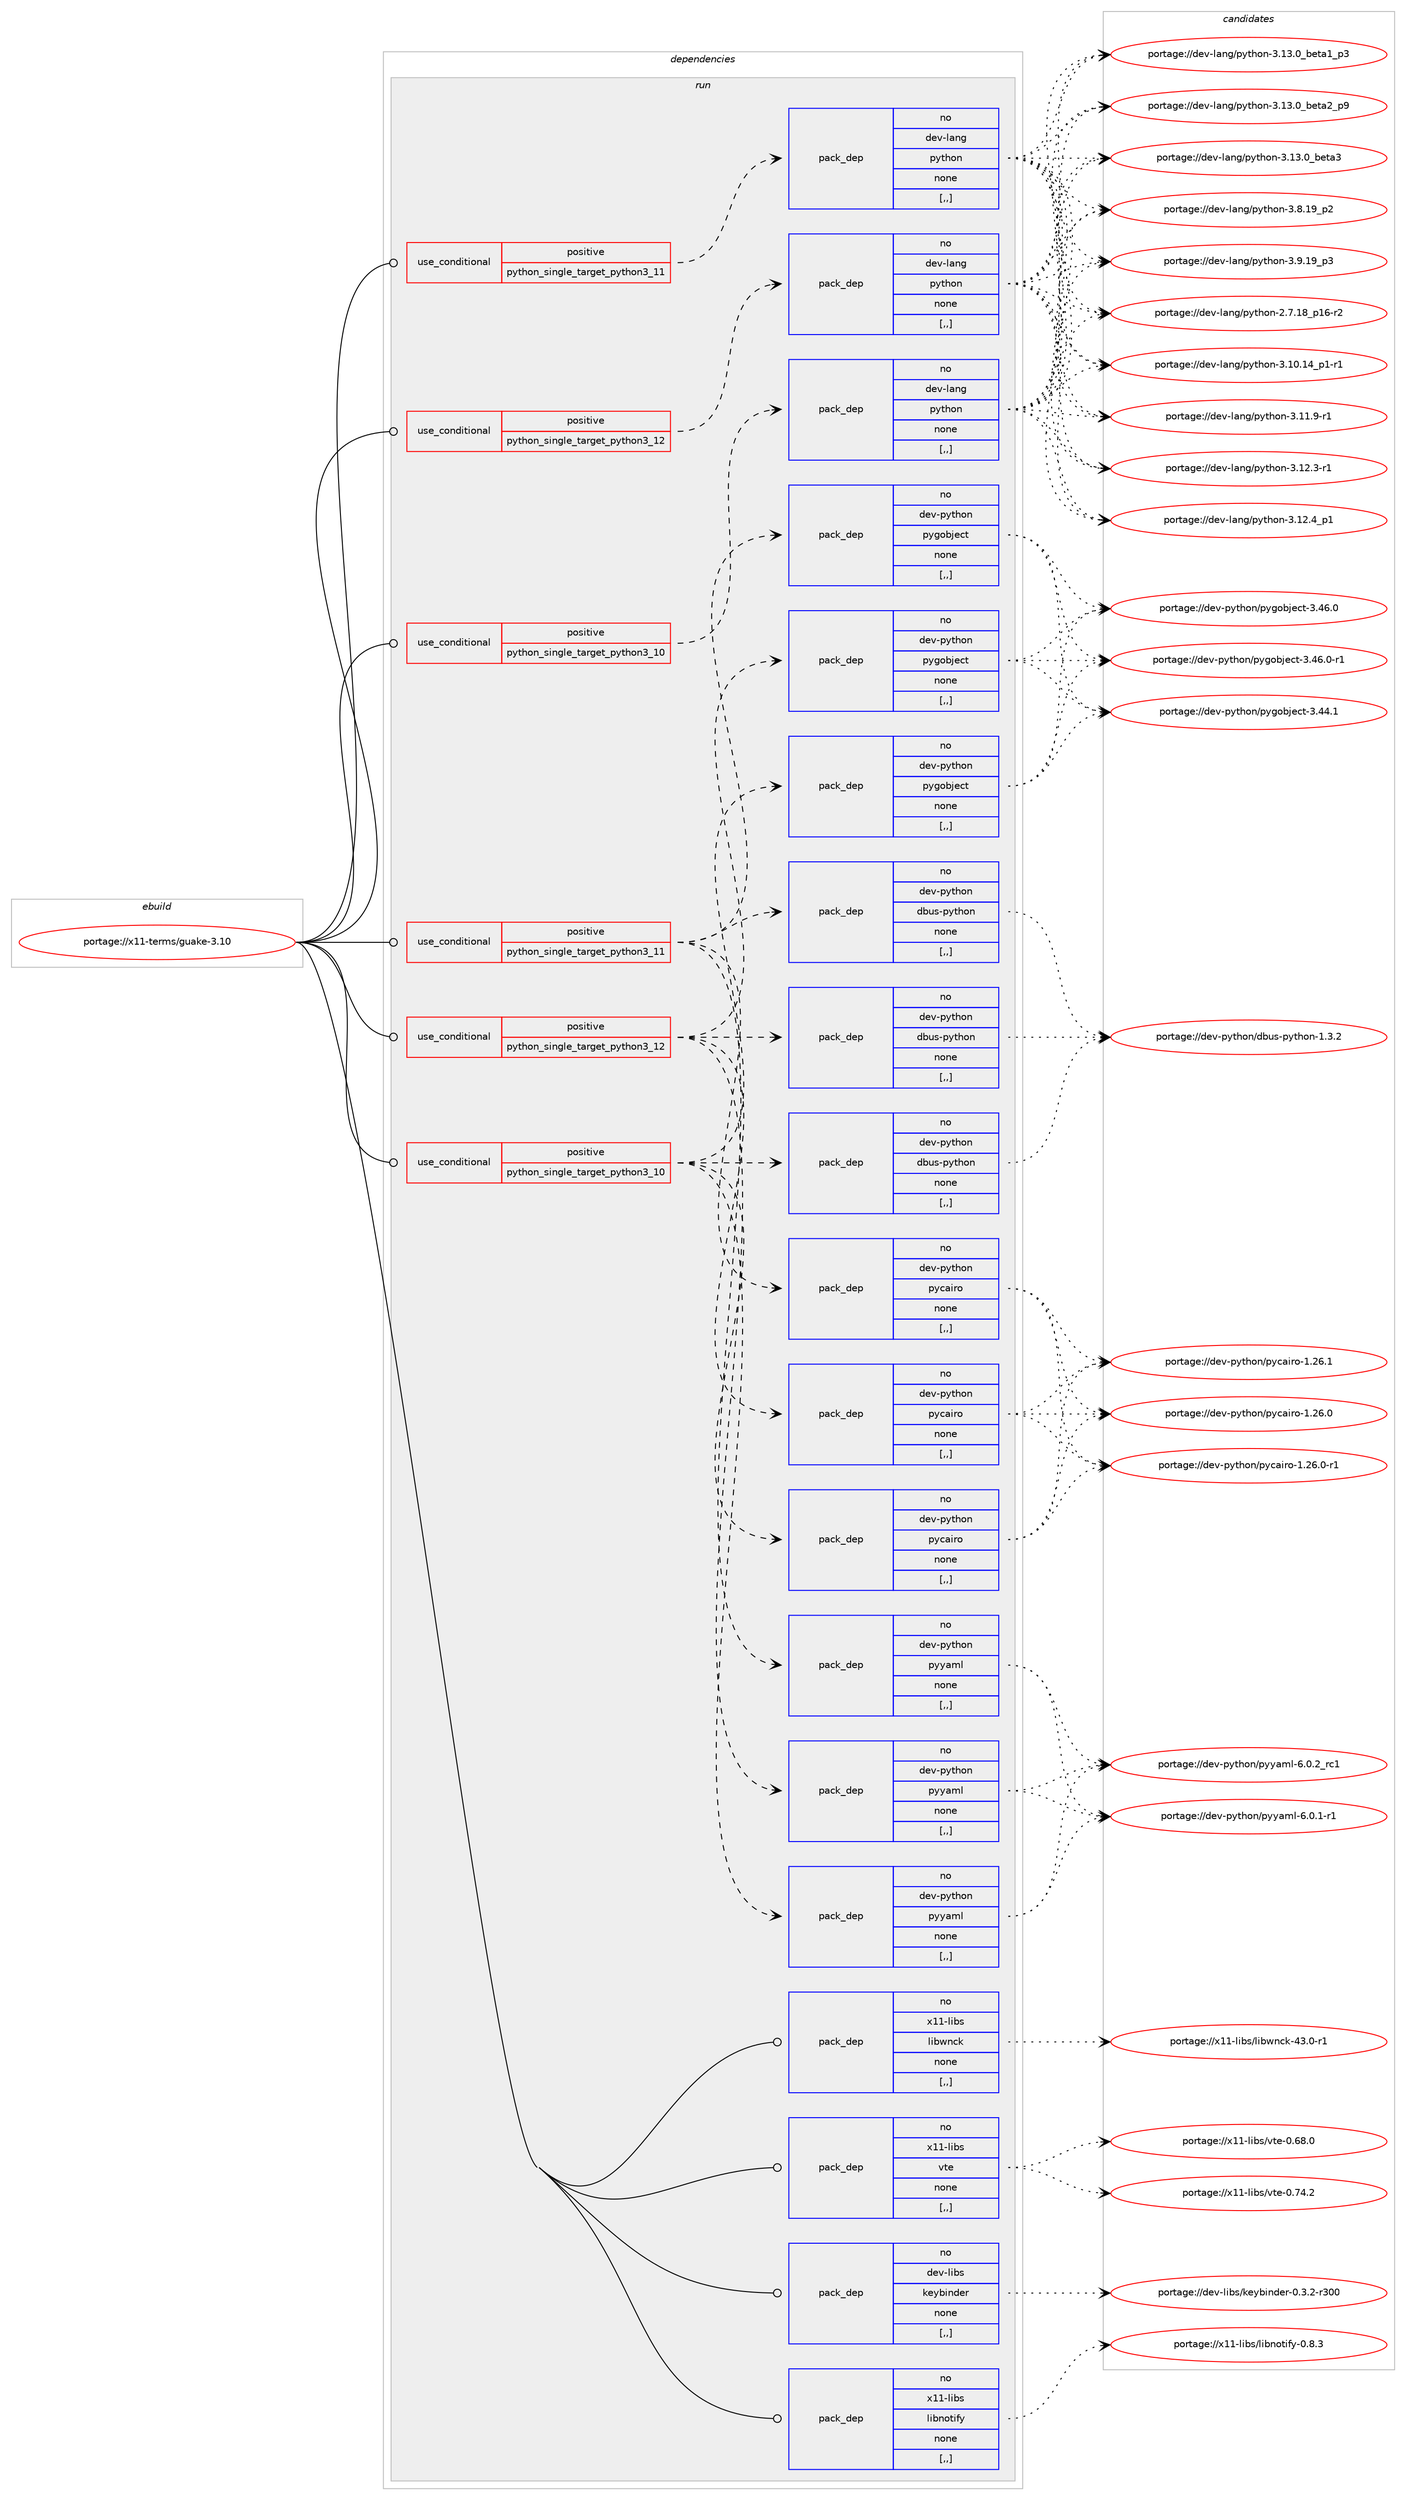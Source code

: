 digraph prolog {

# *************
# Graph options
# *************

newrank=true;
concentrate=true;
compound=true;
graph [rankdir=LR,fontname=Helvetica,fontsize=10,ranksep=1.5];#, ranksep=2.5, nodesep=0.2];
edge  [arrowhead=vee];
node  [fontname=Helvetica,fontsize=10];

# **********
# The ebuild
# **********

subgraph cluster_leftcol {
color=gray;
rank=same;
label=<<i>ebuild</i>>;
id [label="portage://x11-terms/guake-3.10", color=red, width=4, href="../x11-terms/guake-3.10.svg"];
}

# ****************
# The dependencies
# ****************

subgraph cluster_midcol {
color=gray;
label=<<i>dependencies</i>>;
subgraph cluster_compile {
fillcolor="#eeeeee";
style=filled;
label=<<i>compile</i>>;
}
subgraph cluster_compileandrun {
fillcolor="#eeeeee";
style=filled;
label=<<i>compile and run</i>>;
}
subgraph cluster_run {
fillcolor="#eeeeee";
style=filled;
label=<<i>run</i>>;
subgraph cond120236 {
dependency456638 [label=<<TABLE BORDER="0" CELLBORDER="1" CELLSPACING="0" CELLPADDING="4"><TR><TD ROWSPAN="3" CELLPADDING="10">use_conditional</TD></TR><TR><TD>positive</TD></TR><TR><TD>python_single_target_python3_10</TD></TR></TABLE>>, shape=none, color=red];
subgraph pack333064 {
dependency456639 [label=<<TABLE BORDER="0" CELLBORDER="1" CELLSPACING="0" CELLPADDING="4" WIDTH="220"><TR><TD ROWSPAN="6" CELLPADDING="30">pack_dep</TD></TR><TR><TD WIDTH="110">no</TD></TR><TR><TD>dev-lang</TD></TR><TR><TD>python</TD></TR><TR><TD>none</TD></TR><TR><TD>[,,]</TD></TR></TABLE>>, shape=none, color=blue];
}
dependency456638:e -> dependency456639:w [weight=20,style="dashed",arrowhead="vee"];
}
id:e -> dependency456638:w [weight=20,style="solid",arrowhead="odot"];
subgraph cond120237 {
dependency456640 [label=<<TABLE BORDER="0" CELLBORDER="1" CELLSPACING="0" CELLPADDING="4"><TR><TD ROWSPAN="3" CELLPADDING="10">use_conditional</TD></TR><TR><TD>positive</TD></TR><TR><TD>python_single_target_python3_10</TD></TR></TABLE>>, shape=none, color=red];
subgraph pack333065 {
dependency456641 [label=<<TABLE BORDER="0" CELLBORDER="1" CELLSPACING="0" CELLPADDING="4" WIDTH="220"><TR><TD ROWSPAN="6" CELLPADDING="30">pack_dep</TD></TR><TR><TD WIDTH="110">no</TD></TR><TR><TD>dev-python</TD></TR><TR><TD>dbus-python</TD></TR><TR><TD>none</TD></TR><TR><TD>[,,]</TD></TR></TABLE>>, shape=none, color=blue];
}
dependency456640:e -> dependency456641:w [weight=20,style="dashed",arrowhead="vee"];
subgraph pack333066 {
dependency456642 [label=<<TABLE BORDER="0" CELLBORDER="1" CELLSPACING="0" CELLPADDING="4" WIDTH="220"><TR><TD ROWSPAN="6" CELLPADDING="30">pack_dep</TD></TR><TR><TD WIDTH="110">no</TD></TR><TR><TD>dev-python</TD></TR><TR><TD>pycairo</TD></TR><TR><TD>none</TD></TR><TR><TD>[,,]</TD></TR></TABLE>>, shape=none, color=blue];
}
dependency456640:e -> dependency456642:w [weight=20,style="dashed",arrowhead="vee"];
subgraph pack333067 {
dependency456643 [label=<<TABLE BORDER="0" CELLBORDER="1" CELLSPACING="0" CELLPADDING="4" WIDTH="220"><TR><TD ROWSPAN="6" CELLPADDING="30">pack_dep</TD></TR><TR><TD WIDTH="110">no</TD></TR><TR><TD>dev-python</TD></TR><TR><TD>pygobject</TD></TR><TR><TD>none</TD></TR><TR><TD>[,,]</TD></TR></TABLE>>, shape=none, color=blue];
}
dependency456640:e -> dependency456643:w [weight=20,style="dashed",arrowhead="vee"];
subgraph pack333068 {
dependency456644 [label=<<TABLE BORDER="0" CELLBORDER="1" CELLSPACING="0" CELLPADDING="4" WIDTH="220"><TR><TD ROWSPAN="6" CELLPADDING="30">pack_dep</TD></TR><TR><TD WIDTH="110">no</TD></TR><TR><TD>dev-python</TD></TR><TR><TD>pyyaml</TD></TR><TR><TD>none</TD></TR><TR><TD>[,,]</TD></TR></TABLE>>, shape=none, color=blue];
}
dependency456640:e -> dependency456644:w [weight=20,style="dashed",arrowhead="vee"];
}
id:e -> dependency456640:w [weight=20,style="solid",arrowhead="odot"];
subgraph cond120238 {
dependency456645 [label=<<TABLE BORDER="0" CELLBORDER="1" CELLSPACING="0" CELLPADDING="4"><TR><TD ROWSPAN="3" CELLPADDING="10">use_conditional</TD></TR><TR><TD>positive</TD></TR><TR><TD>python_single_target_python3_11</TD></TR></TABLE>>, shape=none, color=red];
subgraph pack333069 {
dependency456646 [label=<<TABLE BORDER="0" CELLBORDER="1" CELLSPACING="0" CELLPADDING="4" WIDTH="220"><TR><TD ROWSPAN="6" CELLPADDING="30">pack_dep</TD></TR><TR><TD WIDTH="110">no</TD></TR><TR><TD>dev-lang</TD></TR><TR><TD>python</TD></TR><TR><TD>none</TD></TR><TR><TD>[,,]</TD></TR></TABLE>>, shape=none, color=blue];
}
dependency456645:e -> dependency456646:w [weight=20,style="dashed",arrowhead="vee"];
}
id:e -> dependency456645:w [weight=20,style="solid",arrowhead="odot"];
subgraph cond120239 {
dependency456647 [label=<<TABLE BORDER="0" CELLBORDER="1" CELLSPACING="0" CELLPADDING="4"><TR><TD ROWSPAN="3" CELLPADDING="10">use_conditional</TD></TR><TR><TD>positive</TD></TR><TR><TD>python_single_target_python3_11</TD></TR></TABLE>>, shape=none, color=red];
subgraph pack333070 {
dependency456648 [label=<<TABLE BORDER="0" CELLBORDER="1" CELLSPACING="0" CELLPADDING="4" WIDTH="220"><TR><TD ROWSPAN="6" CELLPADDING="30">pack_dep</TD></TR><TR><TD WIDTH="110">no</TD></TR><TR><TD>dev-python</TD></TR><TR><TD>dbus-python</TD></TR><TR><TD>none</TD></TR><TR><TD>[,,]</TD></TR></TABLE>>, shape=none, color=blue];
}
dependency456647:e -> dependency456648:w [weight=20,style="dashed",arrowhead="vee"];
subgraph pack333071 {
dependency456649 [label=<<TABLE BORDER="0" CELLBORDER="1" CELLSPACING="0" CELLPADDING="4" WIDTH="220"><TR><TD ROWSPAN="6" CELLPADDING="30">pack_dep</TD></TR><TR><TD WIDTH="110">no</TD></TR><TR><TD>dev-python</TD></TR><TR><TD>pycairo</TD></TR><TR><TD>none</TD></TR><TR><TD>[,,]</TD></TR></TABLE>>, shape=none, color=blue];
}
dependency456647:e -> dependency456649:w [weight=20,style="dashed",arrowhead="vee"];
subgraph pack333072 {
dependency456650 [label=<<TABLE BORDER="0" CELLBORDER="1" CELLSPACING="0" CELLPADDING="4" WIDTH="220"><TR><TD ROWSPAN="6" CELLPADDING="30">pack_dep</TD></TR><TR><TD WIDTH="110">no</TD></TR><TR><TD>dev-python</TD></TR><TR><TD>pygobject</TD></TR><TR><TD>none</TD></TR><TR><TD>[,,]</TD></TR></TABLE>>, shape=none, color=blue];
}
dependency456647:e -> dependency456650:w [weight=20,style="dashed",arrowhead="vee"];
subgraph pack333073 {
dependency456651 [label=<<TABLE BORDER="0" CELLBORDER="1" CELLSPACING="0" CELLPADDING="4" WIDTH="220"><TR><TD ROWSPAN="6" CELLPADDING="30">pack_dep</TD></TR><TR><TD WIDTH="110">no</TD></TR><TR><TD>dev-python</TD></TR><TR><TD>pyyaml</TD></TR><TR><TD>none</TD></TR><TR><TD>[,,]</TD></TR></TABLE>>, shape=none, color=blue];
}
dependency456647:e -> dependency456651:w [weight=20,style="dashed",arrowhead="vee"];
}
id:e -> dependency456647:w [weight=20,style="solid",arrowhead="odot"];
subgraph cond120240 {
dependency456652 [label=<<TABLE BORDER="0" CELLBORDER="1" CELLSPACING="0" CELLPADDING="4"><TR><TD ROWSPAN="3" CELLPADDING="10">use_conditional</TD></TR><TR><TD>positive</TD></TR><TR><TD>python_single_target_python3_12</TD></TR></TABLE>>, shape=none, color=red];
subgraph pack333074 {
dependency456653 [label=<<TABLE BORDER="0" CELLBORDER="1" CELLSPACING="0" CELLPADDING="4" WIDTH="220"><TR><TD ROWSPAN="6" CELLPADDING="30">pack_dep</TD></TR><TR><TD WIDTH="110">no</TD></TR><TR><TD>dev-lang</TD></TR><TR><TD>python</TD></TR><TR><TD>none</TD></TR><TR><TD>[,,]</TD></TR></TABLE>>, shape=none, color=blue];
}
dependency456652:e -> dependency456653:w [weight=20,style="dashed",arrowhead="vee"];
}
id:e -> dependency456652:w [weight=20,style="solid",arrowhead="odot"];
subgraph cond120241 {
dependency456654 [label=<<TABLE BORDER="0" CELLBORDER="1" CELLSPACING="0" CELLPADDING="4"><TR><TD ROWSPAN="3" CELLPADDING="10">use_conditional</TD></TR><TR><TD>positive</TD></TR><TR><TD>python_single_target_python3_12</TD></TR></TABLE>>, shape=none, color=red];
subgraph pack333075 {
dependency456655 [label=<<TABLE BORDER="0" CELLBORDER="1" CELLSPACING="0" CELLPADDING="4" WIDTH="220"><TR><TD ROWSPAN="6" CELLPADDING="30">pack_dep</TD></TR><TR><TD WIDTH="110">no</TD></TR><TR><TD>dev-python</TD></TR><TR><TD>dbus-python</TD></TR><TR><TD>none</TD></TR><TR><TD>[,,]</TD></TR></TABLE>>, shape=none, color=blue];
}
dependency456654:e -> dependency456655:w [weight=20,style="dashed",arrowhead="vee"];
subgraph pack333076 {
dependency456656 [label=<<TABLE BORDER="0" CELLBORDER="1" CELLSPACING="0" CELLPADDING="4" WIDTH="220"><TR><TD ROWSPAN="6" CELLPADDING="30">pack_dep</TD></TR><TR><TD WIDTH="110">no</TD></TR><TR><TD>dev-python</TD></TR><TR><TD>pycairo</TD></TR><TR><TD>none</TD></TR><TR><TD>[,,]</TD></TR></TABLE>>, shape=none, color=blue];
}
dependency456654:e -> dependency456656:w [weight=20,style="dashed",arrowhead="vee"];
subgraph pack333077 {
dependency456657 [label=<<TABLE BORDER="0" CELLBORDER="1" CELLSPACING="0" CELLPADDING="4" WIDTH="220"><TR><TD ROWSPAN="6" CELLPADDING="30">pack_dep</TD></TR><TR><TD WIDTH="110">no</TD></TR><TR><TD>dev-python</TD></TR><TR><TD>pygobject</TD></TR><TR><TD>none</TD></TR><TR><TD>[,,]</TD></TR></TABLE>>, shape=none, color=blue];
}
dependency456654:e -> dependency456657:w [weight=20,style="dashed",arrowhead="vee"];
subgraph pack333078 {
dependency456658 [label=<<TABLE BORDER="0" CELLBORDER="1" CELLSPACING="0" CELLPADDING="4" WIDTH="220"><TR><TD ROWSPAN="6" CELLPADDING="30">pack_dep</TD></TR><TR><TD WIDTH="110">no</TD></TR><TR><TD>dev-python</TD></TR><TR><TD>pyyaml</TD></TR><TR><TD>none</TD></TR><TR><TD>[,,]</TD></TR></TABLE>>, shape=none, color=blue];
}
dependency456654:e -> dependency456658:w [weight=20,style="dashed",arrowhead="vee"];
}
id:e -> dependency456654:w [weight=20,style="solid",arrowhead="odot"];
subgraph pack333079 {
dependency456659 [label=<<TABLE BORDER="0" CELLBORDER="1" CELLSPACING="0" CELLPADDING="4" WIDTH="220"><TR><TD ROWSPAN="6" CELLPADDING="30">pack_dep</TD></TR><TR><TD WIDTH="110">no</TD></TR><TR><TD>dev-libs</TD></TR><TR><TD>keybinder</TD></TR><TR><TD>none</TD></TR><TR><TD>[,,]</TD></TR></TABLE>>, shape=none, color=blue];
}
id:e -> dependency456659:w [weight=20,style="solid",arrowhead="odot"];
subgraph pack333080 {
dependency456660 [label=<<TABLE BORDER="0" CELLBORDER="1" CELLSPACING="0" CELLPADDING="4" WIDTH="220"><TR><TD ROWSPAN="6" CELLPADDING="30">pack_dep</TD></TR><TR><TD WIDTH="110">no</TD></TR><TR><TD>x11-libs</TD></TR><TR><TD>libnotify</TD></TR><TR><TD>none</TD></TR><TR><TD>[,,]</TD></TR></TABLE>>, shape=none, color=blue];
}
id:e -> dependency456660:w [weight=20,style="solid",arrowhead="odot"];
subgraph pack333081 {
dependency456661 [label=<<TABLE BORDER="0" CELLBORDER="1" CELLSPACING="0" CELLPADDING="4" WIDTH="220"><TR><TD ROWSPAN="6" CELLPADDING="30">pack_dep</TD></TR><TR><TD WIDTH="110">no</TD></TR><TR><TD>x11-libs</TD></TR><TR><TD>libwnck</TD></TR><TR><TD>none</TD></TR><TR><TD>[,,]</TD></TR></TABLE>>, shape=none, color=blue];
}
id:e -> dependency456661:w [weight=20,style="solid",arrowhead="odot"];
subgraph pack333082 {
dependency456662 [label=<<TABLE BORDER="0" CELLBORDER="1" CELLSPACING="0" CELLPADDING="4" WIDTH="220"><TR><TD ROWSPAN="6" CELLPADDING="30">pack_dep</TD></TR><TR><TD WIDTH="110">no</TD></TR><TR><TD>x11-libs</TD></TR><TR><TD>vte</TD></TR><TR><TD>none</TD></TR><TR><TD>[,,]</TD></TR></TABLE>>, shape=none, color=blue];
}
id:e -> dependency456662:w [weight=20,style="solid",arrowhead="odot"];
}
}

# **************
# The candidates
# **************

subgraph cluster_choices {
rank=same;
color=gray;
label=<<i>candidates</i>>;

subgraph choice333064 {
color=black;
nodesep=1;
choice100101118451089711010347112121116104111110455046554649569511249544511450 [label="portage://dev-lang/python-2.7.18_p16-r2", color=red, width=4,href="../dev-lang/python-2.7.18_p16-r2.svg"];
choice100101118451089711010347112121116104111110455146494846495295112494511449 [label="portage://dev-lang/python-3.10.14_p1-r1", color=red, width=4,href="../dev-lang/python-3.10.14_p1-r1.svg"];
choice100101118451089711010347112121116104111110455146494946574511449 [label="portage://dev-lang/python-3.11.9-r1", color=red, width=4,href="../dev-lang/python-3.11.9-r1.svg"];
choice100101118451089711010347112121116104111110455146495046514511449 [label="portage://dev-lang/python-3.12.3-r1", color=red, width=4,href="../dev-lang/python-3.12.3-r1.svg"];
choice100101118451089711010347112121116104111110455146495046529511249 [label="portage://dev-lang/python-3.12.4_p1", color=red, width=4,href="../dev-lang/python-3.12.4_p1.svg"];
choice10010111845108971101034711212111610411111045514649514648959810111697499511251 [label="portage://dev-lang/python-3.13.0_beta1_p3", color=red, width=4,href="../dev-lang/python-3.13.0_beta1_p3.svg"];
choice10010111845108971101034711212111610411111045514649514648959810111697509511257 [label="portage://dev-lang/python-3.13.0_beta2_p9", color=red, width=4,href="../dev-lang/python-3.13.0_beta2_p9.svg"];
choice1001011184510897110103471121211161041111104551464951464895981011169751 [label="portage://dev-lang/python-3.13.0_beta3", color=red, width=4,href="../dev-lang/python-3.13.0_beta3.svg"];
choice100101118451089711010347112121116104111110455146564649579511250 [label="portage://dev-lang/python-3.8.19_p2", color=red, width=4,href="../dev-lang/python-3.8.19_p2.svg"];
choice100101118451089711010347112121116104111110455146574649579511251 [label="portage://dev-lang/python-3.9.19_p3", color=red, width=4,href="../dev-lang/python-3.9.19_p3.svg"];
dependency456639:e -> choice100101118451089711010347112121116104111110455046554649569511249544511450:w [style=dotted,weight="100"];
dependency456639:e -> choice100101118451089711010347112121116104111110455146494846495295112494511449:w [style=dotted,weight="100"];
dependency456639:e -> choice100101118451089711010347112121116104111110455146494946574511449:w [style=dotted,weight="100"];
dependency456639:e -> choice100101118451089711010347112121116104111110455146495046514511449:w [style=dotted,weight="100"];
dependency456639:e -> choice100101118451089711010347112121116104111110455146495046529511249:w [style=dotted,weight="100"];
dependency456639:e -> choice10010111845108971101034711212111610411111045514649514648959810111697499511251:w [style=dotted,weight="100"];
dependency456639:e -> choice10010111845108971101034711212111610411111045514649514648959810111697509511257:w [style=dotted,weight="100"];
dependency456639:e -> choice1001011184510897110103471121211161041111104551464951464895981011169751:w [style=dotted,weight="100"];
dependency456639:e -> choice100101118451089711010347112121116104111110455146564649579511250:w [style=dotted,weight="100"];
dependency456639:e -> choice100101118451089711010347112121116104111110455146574649579511251:w [style=dotted,weight="100"];
}
subgraph choice333065 {
color=black;
nodesep=1;
choice10010111845112121116104111110471009811711545112121116104111110454946514650 [label="portage://dev-python/dbus-python-1.3.2", color=red, width=4,href="../dev-python/dbus-python-1.3.2.svg"];
dependency456641:e -> choice10010111845112121116104111110471009811711545112121116104111110454946514650:w [style=dotted,weight="100"];
}
subgraph choice333066 {
color=black;
nodesep=1;
choice1001011184511212111610411111047112121999710511411145494650544648 [label="portage://dev-python/pycairo-1.26.0", color=red, width=4,href="../dev-python/pycairo-1.26.0.svg"];
choice10010111845112121116104111110471121219997105114111454946505446484511449 [label="portage://dev-python/pycairo-1.26.0-r1", color=red, width=4,href="../dev-python/pycairo-1.26.0-r1.svg"];
choice1001011184511212111610411111047112121999710511411145494650544649 [label="portage://dev-python/pycairo-1.26.1", color=red, width=4,href="../dev-python/pycairo-1.26.1.svg"];
dependency456642:e -> choice1001011184511212111610411111047112121999710511411145494650544648:w [style=dotted,weight="100"];
dependency456642:e -> choice10010111845112121116104111110471121219997105114111454946505446484511449:w [style=dotted,weight="100"];
dependency456642:e -> choice1001011184511212111610411111047112121999710511411145494650544649:w [style=dotted,weight="100"];
}
subgraph choice333067 {
color=black;
nodesep=1;
choice1001011184511212111610411111047112121103111981061019911645514652524649 [label="portage://dev-python/pygobject-3.44.1", color=red, width=4,href="../dev-python/pygobject-3.44.1.svg"];
choice1001011184511212111610411111047112121103111981061019911645514652544648 [label="portage://dev-python/pygobject-3.46.0", color=red, width=4,href="../dev-python/pygobject-3.46.0.svg"];
choice10010111845112121116104111110471121211031119810610199116455146525446484511449 [label="portage://dev-python/pygobject-3.46.0-r1", color=red, width=4,href="../dev-python/pygobject-3.46.0-r1.svg"];
dependency456643:e -> choice1001011184511212111610411111047112121103111981061019911645514652524649:w [style=dotted,weight="100"];
dependency456643:e -> choice1001011184511212111610411111047112121103111981061019911645514652544648:w [style=dotted,weight="100"];
dependency456643:e -> choice10010111845112121116104111110471121211031119810610199116455146525446484511449:w [style=dotted,weight="100"];
}
subgraph choice333068 {
color=black;
nodesep=1;
choice1001011184511212111610411111047112121121971091084554464846494511449 [label="portage://dev-python/pyyaml-6.0.1-r1", color=red, width=4,href="../dev-python/pyyaml-6.0.1-r1.svg"];
choice100101118451121211161041111104711212112197109108455446484650951149949 [label="portage://dev-python/pyyaml-6.0.2_rc1", color=red, width=4,href="../dev-python/pyyaml-6.0.2_rc1.svg"];
dependency456644:e -> choice1001011184511212111610411111047112121121971091084554464846494511449:w [style=dotted,weight="100"];
dependency456644:e -> choice100101118451121211161041111104711212112197109108455446484650951149949:w [style=dotted,weight="100"];
}
subgraph choice333069 {
color=black;
nodesep=1;
choice100101118451089711010347112121116104111110455046554649569511249544511450 [label="portage://dev-lang/python-2.7.18_p16-r2", color=red, width=4,href="../dev-lang/python-2.7.18_p16-r2.svg"];
choice100101118451089711010347112121116104111110455146494846495295112494511449 [label="portage://dev-lang/python-3.10.14_p1-r1", color=red, width=4,href="../dev-lang/python-3.10.14_p1-r1.svg"];
choice100101118451089711010347112121116104111110455146494946574511449 [label="portage://dev-lang/python-3.11.9-r1", color=red, width=4,href="../dev-lang/python-3.11.9-r1.svg"];
choice100101118451089711010347112121116104111110455146495046514511449 [label="portage://dev-lang/python-3.12.3-r1", color=red, width=4,href="../dev-lang/python-3.12.3-r1.svg"];
choice100101118451089711010347112121116104111110455146495046529511249 [label="portage://dev-lang/python-3.12.4_p1", color=red, width=4,href="../dev-lang/python-3.12.4_p1.svg"];
choice10010111845108971101034711212111610411111045514649514648959810111697499511251 [label="portage://dev-lang/python-3.13.0_beta1_p3", color=red, width=4,href="../dev-lang/python-3.13.0_beta1_p3.svg"];
choice10010111845108971101034711212111610411111045514649514648959810111697509511257 [label="portage://dev-lang/python-3.13.0_beta2_p9", color=red, width=4,href="../dev-lang/python-3.13.0_beta2_p9.svg"];
choice1001011184510897110103471121211161041111104551464951464895981011169751 [label="portage://dev-lang/python-3.13.0_beta3", color=red, width=4,href="../dev-lang/python-3.13.0_beta3.svg"];
choice100101118451089711010347112121116104111110455146564649579511250 [label="portage://dev-lang/python-3.8.19_p2", color=red, width=4,href="../dev-lang/python-3.8.19_p2.svg"];
choice100101118451089711010347112121116104111110455146574649579511251 [label="portage://dev-lang/python-3.9.19_p3", color=red, width=4,href="../dev-lang/python-3.9.19_p3.svg"];
dependency456646:e -> choice100101118451089711010347112121116104111110455046554649569511249544511450:w [style=dotted,weight="100"];
dependency456646:e -> choice100101118451089711010347112121116104111110455146494846495295112494511449:w [style=dotted,weight="100"];
dependency456646:e -> choice100101118451089711010347112121116104111110455146494946574511449:w [style=dotted,weight="100"];
dependency456646:e -> choice100101118451089711010347112121116104111110455146495046514511449:w [style=dotted,weight="100"];
dependency456646:e -> choice100101118451089711010347112121116104111110455146495046529511249:w [style=dotted,weight="100"];
dependency456646:e -> choice10010111845108971101034711212111610411111045514649514648959810111697499511251:w [style=dotted,weight="100"];
dependency456646:e -> choice10010111845108971101034711212111610411111045514649514648959810111697509511257:w [style=dotted,weight="100"];
dependency456646:e -> choice1001011184510897110103471121211161041111104551464951464895981011169751:w [style=dotted,weight="100"];
dependency456646:e -> choice100101118451089711010347112121116104111110455146564649579511250:w [style=dotted,weight="100"];
dependency456646:e -> choice100101118451089711010347112121116104111110455146574649579511251:w [style=dotted,weight="100"];
}
subgraph choice333070 {
color=black;
nodesep=1;
choice10010111845112121116104111110471009811711545112121116104111110454946514650 [label="portage://dev-python/dbus-python-1.3.2", color=red, width=4,href="../dev-python/dbus-python-1.3.2.svg"];
dependency456648:e -> choice10010111845112121116104111110471009811711545112121116104111110454946514650:w [style=dotted,weight="100"];
}
subgraph choice333071 {
color=black;
nodesep=1;
choice1001011184511212111610411111047112121999710511411145494650544648 [label="portage://dev-python/pycairo-1.26.0", color=red, width=4,href="../dev-python/pycairo-1.26.0.svg"];
choice10010111845112121116104111110471121219997105114111454946505446484511449 [label="portage://dev-python/pycairo-1.26.0-r1", color=red, width=4,href="../dev-python/pycairo-1.26.0-r1.svg"];
choice1001011184511212111610411111047112121999710511411145494650544649 [label="portage://dev-python/pycairo-1.26.1", color=red, width=4,href="../dev-python/pycairo-1.26.1.svg"];
dependency456649:e -> choice1001011184511212111610411111047112121999710511411145494650544648:w [style=dotted,weight="100"];
dependency456649:e -> choice10010111845112121116104111110471121219997105114111454946505446484511449:w [style=dotted,weight="100"];
dependency456649:e -> choice1001011184511212111610411111047112121999710511411145494650544649:w [style=dotted,weight="100"];
}
subgraph choice333072 {
color=black;
nodesep=1;
choice1001011184511212111610411111047112121103111981061019911645514652524649 [label="portage://dev-python/pygobject-3.44.1", color=red, width=4,href="../dev-python/pygobject-3.44.1.svg"];
choice1001011184511212111610411111047112121103111981061019911645514652544648 [label="portage://dev-python/pygobject-3.46.0", color=red, width=4,href="../dev-python/pygobject-3.46.0.svg"];
choice10010111845112121116104111110471121211031119810610199116455146525446484511449 [label="portage://dev-python/pygobject-3.46.0-r1", color=red, width=4,href="../dev-python/pygobject-3.46.0-r1.svg"];
dependency456650:e -> choice1001011184511212111610411111047112121103111981061019911645514652524649:w [style=dotted,weight="100"];
dependency456650:e -> choice1001011184511212111610411111047112121103111981061019911645514652544648:w [style=dotted,weight="100"];
dependency456650:e -> choice10010111845112121116104111110471121211031119810610199116455146525446484511449:w [style=dotted,weight="100"];
}
subgraph choice333073 {
color=black;
nodesep=1;
choice1001011184511212111610411111047112121121971091084554464846494511449 [label="portage://dev-python/pyyaml-6.0.1-r1", color=red, width=4,href="../dev-python/pyyaml-6.0.1-r1.svg"];
choice100101118451121211161041111104711212112197109108455446484650951149949 [label="portage://dev-python/pyyaml-6.0.2_rc1", color=red, width=4,href="../dev-python/pyyaml-6.0.2_rc1.svg"];
dependency456651:e -> choice1001011184511212111610411111047112121121971091084554464846494511449:w [style=dotted,weight="100"];
dependency456651:e -> choice100101118451121211161041111104711212112197109108455446484650951149949:w [style=dotted,weight="100"];
}
subgraph choice333074 {
color=black;
nodesep=1;
choice100101118451089711010347112121116104111110455046554649569511249544511450 [label="portage://dev-lang/python-2.7.18_p16-r2", color=red, width=4,href="../dev-lang/python-2.7.18_p16-r2.svg"];
choice100101118451089711010347112121116104111110455146494846495295112494511449 [label="portage://dev-lang/python-3.10.14_p1-r1", color=red, width=4,href="../dev-lang/python-3.10.14_p1-r1.svg"];
choice100101118451089711010347112121116104111110455146494946574511449 [label="portage://dev-lang/python-3.11.9-r1", color=red, width=4,href="../dev-lang/python-3.11.9-r1.svg"];
choice100101118451089711010347112121116104111110455146495046514511449 [label="portage://dev-lang/python-3.12.3-r1", color=red, width=4,href="../dev-lang/python-3.12.3-r1.svg"];
choice100101118451089711010347112121116104111110455146495046529511249 [label="portage://dev-lang/python-3.12.4_p1", color=red, width=4,href="../dev-lang/python-3.12.4_p1.svg"];
choice10010111845108971101034711212111610411111045514649514648959810111697499511251 [label="portage://dev-lang/python-3.13.0_beta1_p3", color=red, width=4,href="../dev-lang/python-3.13.0_beta1_p3.svg"];
choice10010111845108971101034711212111610411111045514649514648959810111697509511257 [label="portage://dev-lang/python-3.13.0_beta2_p9", color=red, width=4,href="../dev-lang/python-3.13.0_beta2_p9.svg"];
choice1001011184510897110103471121211161041111104551464951464895981011169751 [label="portage://dev-lang/python-3.13.0_beta3", color=red, width=4,href="../dev-lang/python-3.13.0_beta3.svg"];
choice100101118451089711010347112121116104111110455146564649579511250 [label="portage://dev-lang/python-3.8.19_p2", color=red, width=4,href="../dev-lang/python-3.8.19_p2.svg"];
choice100101118451089711010347112121116104111110455146574649579511251 [label="portage://dev-lang/python-3.9.19_p3", color=red, width=4,href="../dev-lang/python-3.9.19_p3.svg"];
dependency456653:e -> choice100101118451089711010347112121116104111110455046554649569511249544511450:w [style=dotted,weight="100"];
dependency456653:e -> choice100101118451089711010347112121116104111110455146494846495295112494511449:w [style=dotted,weight="100"];
dependency456653:e -> choice100101118451089711010347112121116104111110455146494946574511449:w [style=dotted,weight="100"];
dependency456653:e -> choice100101118451089711010347112121116104111110455146495046514511449:w [style=dotted,weight="100"];
dependency456653:e -> choice100101118451089711010347112121116104111110455146495046529511249:w [style=dotted,weight="100"];
dependency456653:e -> choice10010111845108971101034711212111610411111045514649514648959810111697499511251:w [style=dotted,weight="100"];
dependency456653:e -> choice10010111845108971101034711212111610411111045514649514648959810111697509511257:w [style=dotted,weight="100"];
dependency456653:e -> choice1001011184510897110103471121211161041111104551464951464895981011169751:w [style=dotted,weight="100"];
dependency456653:e -> choice100101118451089711010347112121116104111110455146564649579511250:w [style=dotted,weight="100"];
dependency456653:e -> choice100101118451089711010347112121116104111110455146574649579511251:w [style=dotted,weight="100"];
}
subgraph choice333075 {
color=black;
nodesep=1;
choice10010111845112121116104111110471009811711545112121116104111110454946514650 [label="portage://dev-python/dbus-python-1.3.2", color=red, width=4,href="../dev-python/dbus-python-1.3.2.svg"];
dependency456655:e -> choice10010111845112121116104111110471009811711545112121116104111110454946514650:w [style=dotted,weight="100"];
}
subgraph choice333076 {
color=black;
nodesep=1;
choice1001011184511212111610411111047112121999710511411145494650544648 [label="portage://dev-python/pycairo-1.26.0", color=red, width=4,href="../dev-python/pycairo-1.26.0.svg"];
choice10010111845112121116104111110471121219997105114111454946505446484511449 [label="portage://dev-python/pycairo-1.26.0-r1", color=red, width=4,href="../dev-python/pycairo-1.26.0-r1.svg"];
choice1001011184511212111610411111047112121999710511411145494650544649 [label="portage://dev-python/pycairo-1.26.1", color=red, width=4,href="../dev-python/pycairo-1.26.1.svg"];
dependency456656:e -> choice1001011184511212111610411111047112121999710511411145494650544648:w [style=dotted,weight="100"];
dependency456656:e -> choice10010111845112121116104111110471121219997105114111454946505446484511449:w [style=dotted,weight="100"];
dependency456656:e -> choice1001011184511212111610411111047112121999710511411145494650544649:w [style=dotted,weight="100"];
}
subgraph choice333077 {
color=black;
nodesep=1;
choice1001011184511212111610411111047112121103111981061019911645514652524649 [label="portage://dev-python/pygobject-3.44.1", color=red, width=4,href="../dev-python/pygobject-3.44.1.svg"];
choice1001011184511212111610411111047112121103111981061019911645514652544648 [label="portage://dev-python/pygobject-3.46.0", color=red, width=4,href="../dev-python/pygobject-3.46.0.svg"];
choice10010111845112121116104111110471121211031119810610199116455146525446484511449 [label="portage://dev-python/pygobject-3.46.0-r1", color=red, width=4,href="../dev-python/pygobject-3.46.0-r1.svg"];
dependency456657:e -> choice1001011184511212111610411111047112121103111981061019911645514652524649:w [style=dotted,weight="100"];
dependency456657:e -> choice1001011184511212111610411111047112121103111981061019911645514652544648:w [style=dotted,weight="100"];
dependency456657:e -> choice10010111845112121116104111110471121211031119810610199116455146525446484511449:w [style=dotted,weight="100"];
}
subgraph choice333078 {
color=black;
nodesep=1;
choice1001011184511212111610411111047112121121971091084554464846494511449 [label="portage://dev-python/pyyaml-6.0.1-r1", color=red, width=4,href="../dev-python/pyyaml-6.0.1-r1.svg"];
choice100101118451121211161041111104711212112197109108455446484650951149949 [label="portage://dev-python/pyyaml-6.0.2_rc1", color=red, width=4,href="../dev-python/pyyaml-6.0.2_rc1.svg"];
dependency456658:e -> choice1001011184511212111610411111047112121121971091084554464846494511449:w [style=dotted,weight="100"];
dependency456658:e -> choice100101118451121211161041111104711212112197109108455446484650951149949:w [style=dotted,weight="100"];
}
subgraph choice333079 {
color=black;
nodesep=1;
choice1001011184510810598115471071011219810511010010111445484651465045114514848 [label="portage://dev-libs/keybinder-0.3.2-r300", color=red, width=4,href="../dev-libs/keybinder-0.3.2-r300.svg"];
dependency456659:e -> choice1001011184510810598115471071011219810511010010111445484651465045114514848:w [style=dotted,weight="100"];
}
subgraph choice333080 {
color=black;
nodesep=1;
choice120494945108105981154710810598110111116105102121454846564651 [label="portage://x11-libs/libnotify-0.8.3", color=red, width=4,href="../x11-libs/libnotify-0.8.3.svg"];
dependency456660:e -> choice120494945108105981154710810598110111116105102121454846564651:w [style=dotted,weight="100"];
}
subgraph choice333081 {
color=black;
nodesep=1;
choice1204949451081059811547108105981191109910745525146484511449 [label="portage://x11-libs/libwnck-43.0-r1", color=red, width=4,href="../x11-libs/libwnck-43.0-r1.svg"];
dependency456661:e -> choice1204949451081059811547108105981191109910745525146484511449:w [style=dotted,weight="100"];
}
subgraph choice333082 {
color=black;
nodesep=1;
choice120494945108105981154711811610145484654564648 [label="portage://x11-libs/vte-0.68.0", color=red, width=4,href="../x11-libs/vte-0.68.0.svg"];
choice120494945108105981154711811610145484655524650 [label="portage://x11-libs/vte-0.74.2", color=red, width=4,href="../x11-libs/vte-0.74.2.svg"];
dependency456662:e -> choice120494945108105981154711811610145484654564648:w [style=dotted,weight="100"];
dependency456662:e -> choice120494945108105981154711811610145484655524650:w [style=dotted,weight="100"];
}
}

}
